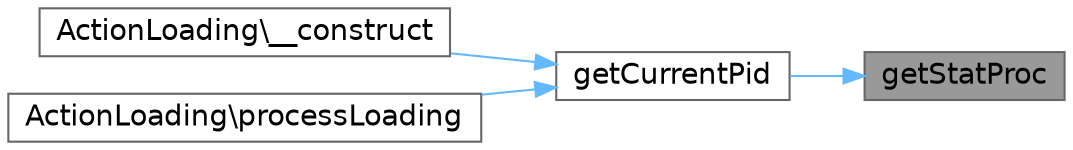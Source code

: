 digraph "getStatProc"
{
 // LATEX_PDF_SIZE
  bgcolor="transparent";
  edge [fontname=Helvetica,fontsize=14,labelfontname=Helvetica,labelfontsize=14];
  node [fontname=Helvetica,fontsize=14,shape=box,height=0.2,width=0.4];
  rankdir="RL";
  Node1 [id="Node000001",label="getStatProc",height=0.2,width=0.4,color="gray40", fillcolor="grey60", style="filled", fontcolor="black",tooltip=" "];
  Node1 -> Node2 [id="edge1_Node000001_Node000002",dir="back",color="steelblue1",style="solid",tooltip=" "];
  Node2 [id="Node000002",label="getCurrentPid",height=0.2,width=0.4,color="grey40", fillcolor="white", style="filled",URL="$dc/ddb/classWin32Ps.html#a44f342eae2e8d799b8f54fc5adf1f1a9",tooltip=" "];
  Node2 -> Node3 [id="edge2_Node000002_Node000003",dir="back",color="steelblue1",style="solid",tooltip=" "];
  Node3 [id="Node000003",label="ActionLoading\\__construct",height=0.2,width=0.4,color="grey40", fillcolor="white", style="filled",URL="$df/d6b/classActionLoading.html#a57b60b4976a2c5d1e40f2d11aa72aa7d",tooltip=" "];
  Node2 -> Node4 [id="edge3_Node000002_Node000004",dir="back",color="steelblue1",style="solid",tooltip=" "];
  Node4 [id="Node000004",label="ActionLoading\\processLoading",height=0.2,width=0.4,color="grey40", fillcolor="white", style="filled",URL="$df/d6b/classActionLoading.html#afddde39c525d7fe5984d5d57e3b7fd70",tooltip=" "];
}

